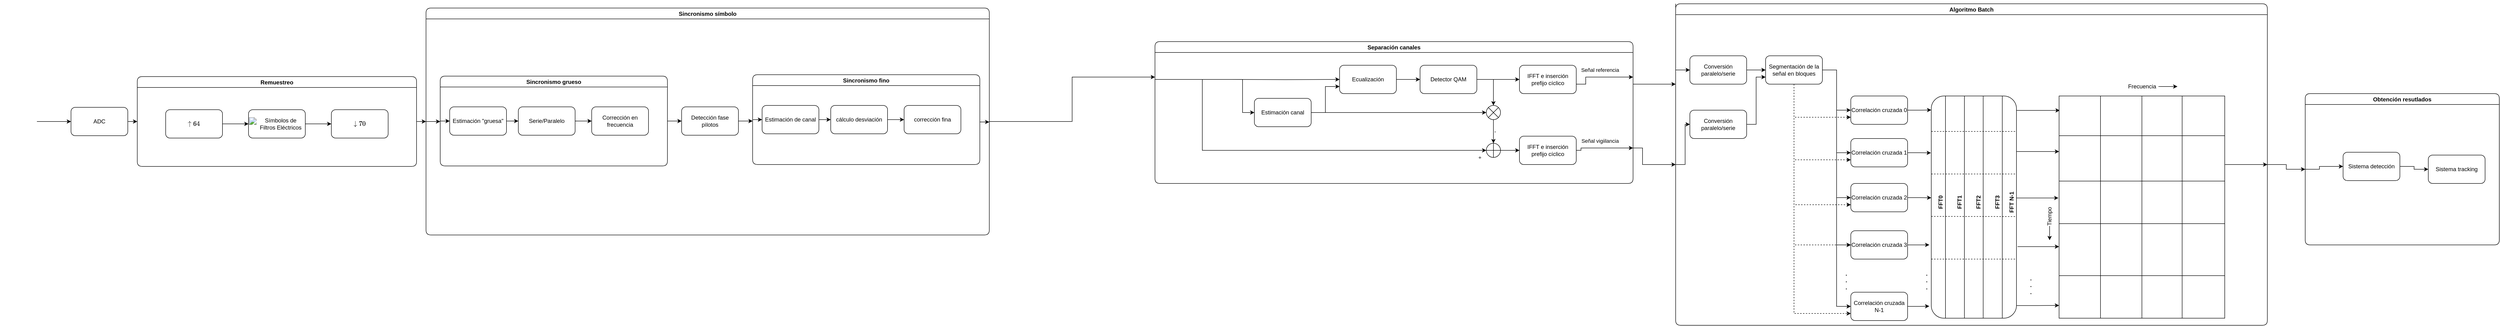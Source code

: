 <mxfile version="18.2.1" type="github">
  <diagram id="PDouPj2kM5bLhdBqerRg" name="Page-1">
    <mxGraphModel dx="8279" dy="4352" grid="1" gridSize="10" guides="1" tooltips="1" connect="1" arrows="1" fold="1" page="1" pageScale="1" pageWidth="1169" pageHeight="827" math="1" shadow="0">
      <root>
        <mxCell id="0" />
        <mxCell id="1" parent="0" />
        <mxCell id="5luADB34g27wOjglePZU-7" value="" style="group" parent="1" vertex="1" connectable="0">
          <mxGeometry x="-830" y="94" width="590" height="190" as="geometry" />
        </mxCell>
        <mxCell id="5luADB34g27wOjglePZU-3" value="Remuestreo" style="swimlane;rounded=1;shadow=0;glass=0;" parent="5luADB34g27wOjglePZU-7" vertex="1">
          <mxGeometry width="590" height="190" as="geometry">
            <mxRectangle x="70" y="50" width="100" height="23" as="alternateBounds" />
          </mxGeometry>
        </mxCell>
        <mxCell id="5luADB34g27wOjglePZU-1" value="$$\downarrow 70$$" style="rounded=1;whiteSpace=wrap;html=1;" parent="5luADB34g27wOjglePZU-3" vertex="1">
          <mxGeometry x="410" y="70" width="120" height="60" as="geometry" />
        </mxCell>
        <mxCell id="5luADB34g27wOjglePZU-6" style="edgeStyle=orthogonalEdgeStyle;rounded=0;orthogonalLoop=1;jettySize=auto;html=1;exitX=1;exitY=0.5;exitDx=0;exitDy=0;" parent="5luADB34g27wOjglePZU-3" source="5luADB34g27wOjglePZU-4" target="5luADB34g27wOjglePZU-1" edge="1">
          <mxGeometry relative="1" as="geometry" />
        </mxCell>
        <mxCell id="5luADB34g27wOjglePZU-4" value="&lt;img src=&quot;https://www.simbologia-electronica.com/imagenes/simbolos-electronicos/filtros-electricos/pasa-baja_1.png&quot; alt=&quot;Símbolos de Filtros Eléctricos&quot;&gt;" style="rounded=1;whiteSpace=wrap;html=1;" parent="5luADB34g27wOjglePZU-3" vertex="1">
          <mxGeometry x="235" y="70" width="120" height="60" as="geometry" />
        </mxCell>
        <mxCell id="irT74if5BE3DJ5M5jjfX-1" value="&lt;div style=&quot;text-align: center&quot;&gt;$$\uparrow 64$$&lt;/div&gt;" style="rounded=1;whiteSpace=wrap;html=1;" parent="5luADB34g27wOjglePZU-3" vertex="1">
          <mxGeometry x="60" y="70" width="120" height="60" as="geometry" />
        </mxCell>
        <mxCell id="5luADB34g27wOjglePZU-5" style="edgeStyle=orthogonalEdgeStyle;rounded=0;orthogonalLoop=1;jettySize=auto;html=1;exitX=1;exitY=0.5;exitDx=0;exitDy=0;entryX=0;entryY=0.5;entryDx=0;entryDy=0;" parent="5luADB34g27wOjglePZU-3" source="irT74if5BE3DJ5M5jjfX-1" target="5luADB34g27wOjglePZU-4" edge="1">
          <mxGeometry relative="1" as="geometry" />
        </mxCell>
        <mxCell id="5luADB34g27wOjglePZU-56" style="edgeStyle=orthogonalEdgeStyle;rounded=0;orthogonalLoop=1;jettySize=auto;html=1;entryX=0;entryY=0.25;entryDx=0;entryDy=0;" parent="1" source="5luADB34g27wOjglePZU-8" target="5luADB34g27wOjglePZU-23" edge="1">
          <mxGeometry relative="1" as="geometry" />
        </mxCell>
        <mxCell id="5luADB34g27wOjglePZU-8" value="Sincronismo símbolo" style="swimlane;rounded=1;shadow=0;glass=0;" parent="1" vertex="1">
          <mxGeometry x="-220" y="-51" width="1190" height="480" as="geometry">
            <mxRectangle x="70" y="50" width="100" height="23" as="alternateBounds" />
          </mxGeometry>
        </mxCell>
        <mxCell id="9Oaph3dkVivt7VGdiUJ7-6" value="" style="group" parent="5luADB34g27wOjglePZU-8" vertex="1" connectable="0">
          <mxGeometry x="30" y="144" width="600" height="190" as="geometry" />
        </mxCell>
        <mxCell id="9Oaph3dkVivt7VGdiUJ7-25" style="edgeStyle=orthogonalEdgeStyle;rounded=0;orthogonalLoop=1;jettySize=auto;html=1;exitX=1;exitY=0.5;exitDx=0;exitDy=0;entryX=0;entryY=0.5;entryDx=0;entryDy=0;" parent="9Oaph3dkVivt7VGdiUJ7-6" source="9Oaph3dkVivt7VGdiUJ7-7" target="9Oaph3dkVivt7VGdiUJ7-23" edge="1">
          <mxGeometry relative="1" as="geometry" />
        </mxCell>
        <mxCell id="9Oaph3dkVivt7VGdiUJ7-7" value="Sincronismo grueso" style="swimlane;rounded=1;shadow=0;glass=0;" parent="9Oaph3dkVivt7VGdiUJ7-6" vertex="1">
          <mxGeometry width="480" height="190" as="geometry">
            <mxRectangle x="70" y="50" width="100" height="23" as="alternateBounds" />
          </mxGeometry>
        </mxCell>
        <mxCell id="5luADB34g27wOjglePZU-9" value="Corrección en frecuencia" style="rounded=1;whiteSpace=wrap;html=1;" parent="9Oaph3dkVivt7VGdiUJ7-7" vertex="1">
          <mxGeometry x="320" y="65" width="120" height="60" as="geometry" />
        </mxCell>
        <mxCell id="xXlW7vqDlNk6fbeK6KPa-20" style="edgeStyle=orthogonalEdgeStyle;rounded=0;orthogonalLoop=1;jettySize=auto;html=1;entryX=0;entryY=0.5;entryDx=0;entryDy=0;" parent="9Oaph3dkVivt7VGdiUJ7-7" source="xXlW7vqDlNk6fbeK6KPa-3" target="5luADB34g27wOjglePZU-9" edge="1">
          <mxGeometry relative="1" as="geometry" />
        </mxCell>
        <mxCell id="xXlW7vqDlNk6fbeK6KPa-3" value="Serie/Paralelo" style="rounded=1;whiteSpace=wrap;html=1;" parent="9Oaph3dkVivt7VGdiUJ7-7" vertex="1">
          <mxGeometry x="165" y="65" width="120" height="60" as="geometry" />
        </mxCell>
        <mxCell id="9Oaph3dkVivt7VGdiUJ7-5" style="edgeStyle=orthogonalEdgeStyle;rounded=0;orthogonalLoop=1;jettySize=auto;html=1;" parent="9Oaph3dkVivt7VGdiUJ7-7" source="9Oaph3dkVivt7VGdiUJ7-4" target="xXlW7vqDlNk6fbeK6KPa-3" edge="1">
          <mxGeometry relative="1" as="geometry" />
        </mxCell>
        <mxCell id="9Oaph3dkVivt7VGdiUJ7-4" value="Estimación &quot;gruesa&quot;" style="rounded=1;whiteSpace=wrap;html=1;" parent="9Oaph3dkVivt7VGdiUJ7-7" vertex="1">
          <mxGeometry x="20" y="65" width="120" height="60" as="geometry" />
        </mxCell>
        <mxCell id="9Oaph3dkVivt7VGdiUJ7-14" style="edgeStyle=orthogonalEdgeStyle;rounded=0;orthogonalLoop=1;jettySize=auto;html=1;exitX=0;exitY=0.5;exitDx=0;exitDy=0;entryX=0;entryY=0.5;entryDx=0;entryDy=0;" parent="9Oaph3dkVivt7VGdiUJ7-7" source="9Oaph3dkVivt7VGdiUJ7-7" target="9Oaph3dkVivt7VGdiUJ7-4" edge="1">
          <mxGeometry relative="1" as="geometry" />
        </mxCell>
        <mxCell id="9Oaph3dkVivt7VGdiUJ7-23" value="Detección fase pìlotos" style="rounded=1;whiteSpace=wrap;html=1;" parent="9Oaph3dkVivt7VGdiUJ7-6" vertex="1">
          <mxGeometry x="510" y="65" width="120" height="60" as="geometry" />
        </mxCell>
        <mxCell id="9Oaph3dkVivt7VGdiUJ7-13" style="edgeStyle=orthogonalEdgeStyle;rounded=0;orthogonalLoop=1;jettySize=auto;html=1;exitX=0;exitY=0.25;exitDx=0;exitDy=0;entryX=0;entryY=0.5;entryDx=0;entryDy=0;" parent="5luADB34g27wOjglePZU-8" source="5luADB34g27wOjglePZU-8" target="9Oaph3dkVivt7VGdiUJ7-7" edge="1">
          <mxGeometry relative="1" as="geometry">
            <Array as="points">
              <mxPoint y="240" />
              <mxPoint x="30" y="240" />
            </Array>
          </mxGeometry>
        </mxCell>
        <mxCell id="9Oaph3dkVivt7VGdiUJ7-15" value="" style="group" parent="5luADB34g27wOjglePZU-8" vertex="1" connectable="0">
          <mxGeometry x="690" y="141" width="590" height="190" as="geometry" />
        </mxCell>
        <mxCell id="9Oaph3dkVivt7VGdiUJ7-16" value="Sincronismo fino" style="swimlane;rounded=1;shadow=0;glass=0;" parent="9Oaph3dkVivt7VGdiUJ7-15" vertex="1">
          <mxGeometry width="480" height="190" as="geometry">
            <mxRectangle x="70" y="50" width="100" height="23" as="alternateBounds" />
          </mxGeometry>
        </mxCell>
        <mxCell id="9Oaph3dkVivt7VGdiUJ7-17" value="corrección fina" style="rounded=1;whiteSpace=wrap;html=1;" parent="9Oaph3dkVivt7VGdiUJ7-16" vertex="1">
          <mxGeometry x="320" y="65" width="120" height="60" as="geometry" />
        </mxCell>
        <mxCell id="9Oaph3dkVivt7VGdiUJ7-18" style="edgeStyle=orthogonalEdgeStyle;rounded=0;orthogonalLoop=1;jettySize=auto;html=1;entryX=0;entryY=0.5;entryDx=0;entryDy=0;" parent="9Oaph3dkVivt7VGdiUJ7-16" source="9Oaph3dkVivt7VGdiUJ7-19" target="9Oaph3dkVivt7VGdiUJ7-17" edge="1">
          <mxGeometry relative="1" as="geometry" />
        </mxCell>
        <mxCell id="9Oaph3dkVivt7VGdiUJ7-19" value="cálculo desviación" style="rounded=1;whiteSpace=wrap;html=1;" parent="9Oaph3dkVivt7VGdiUJ7-16" vertex="1">
          <mxGeometry x="165" y="65" width="120" height="60" as="geometry" />
        </mxCell>
        <mxCell id="9Oaph3dkVivt7VGdiUJ7-20" style="edgeStyle=orthogonalEdgeStyle;rounded=0;orthogonalLoop=1;jettySize=auto;html=1;" parent="9Oaph3dkVivt7VGdiUJ7-16" source="9Oaph3dkVivt7VGdiUJ7-21" target="9Oaph3dkVivt7VGdiUJ7-19" edge="1">
          <mxGeometry relative="1" as="geometry" />
        </mxCell>
        <mxCell id="9Oaph3dkVivt7VGdiUJ7-21" value="Estimación de canal" style="rounded=1;whiteSpace=wrap;html=1;" parent="9Oaph3dkVivt7VGdiUJ7-16" vertex="1">
          <mxGeometry x="20" y="65" width="120" height="60" as="geometry" />
        </mxCell>
        <mxCell id="9Oaph3dkVivt7VGdiUJ7-22" style="edgeStyle=orthogonalEdgeStyle;rounded=0;orthogonalLoop=1;jettySize=auto;html=1;exitX=0;exitY=0.5;exitDx=0;exitDy=0;entryX=0;entryY=0.5;entryDx=0;entryDy=0;" parent="9Oaph3dkVivt7VGdiUJ7-16" source="9Oaph3dkVivt7VGdiUJ7-16" target="9Oaph3dkVivt7VGdiUJ7-21" edge="1">
          <mxGeometry relative="1" as="geometry" />
        </mxCell>
        <mxCell id="5luADB34g27wOjglePZU-12" style="edgeStyle=orthogonalEdgeStyle;rounded=0;orthogonalLoop=1;jettySize=auto;html=1;exitX=1;exitY=0.5;exitDx=0;exitDy=0;entryX=0;entryY=0.5;entryDx=0;entryDy=0;" parent="1" source="5luADB34g27wOjglePZU-3" target="5luADB34g27wOjglePZU-8" edge="1">
          <mxGeometry relative="1" as="geometry" />
        </mxCell>
        <mxCell id="5luADB34g27wOjglePZU-62" style="edgeStyle=orthogonalEdgeStyle;rounded=0;orthogonalLoop=1;jettySize=auto;html=1;exitX=1;exitY=0.75;exitDx=0;exitDy=0;entryX=0;entryY=0.5;entryDx=0;entryDy=0;" parent="1" source="5luADB34g27wOjglePZU-23" target="5luADB34g27wOjglePZU-57" edge="1">
          <mxGeometry relative="1" as="geometry">
            <Array as="points">
              <mxPoint x="2350" y="245" />
              <mxPoint x="2350" y="280" />
            </Array>
          </mxGeometry>
        </mxCell>
        <mxCell id="5luADB34g27wOjglePZU-63" style="edgeStyle=orthogonalEdgeStyle;rounded=0;orthogonalLoop=1;jettySize=auto;html=1;exitX=1;exitY=0.25;exitDx=0;exitDy=0;entryX=0;entryY=0.25;entryDx=0;entryDy=0;" parent="1" source="5luADB34g27wOjglePZU-23" target="5luADB34g27wOjglePZU-57" edge="1">
          <mxGeometry relative="1" as="geometry">
            <Array as="points">
              <mxPoint x="2330" y="110" />
            </Array>
          </mxGeometry>
        </mxCell>
        <mxCell id="5luADB34g27wOjglePZU-23" value="Separación canales" style="swimlane;rounded=1;shadow=0;glass=0;startSize=23;" parent="1" vertex="1">
          <mxGeometry x="1320" y="20" width="1010" height="300" as="geometry">
            <mxRectangle x="70" y="50" width="100" height="23" as="alternateBounds" />
          </mxGeometry>
        </mxCell>
        <mxCell id="5luADB34g27wOjglePZU-31" style="edgeStyle=orthogonalEdgeStyle;rounded=0;orthogonalLoop=1;jettySize=auto;html=1;entryX=0;entryY=0.5;entryDx=0;entryDy=0;" parent="5luADB34g27wOjglePZU-23" target="5luADB34g27wOjglePZU-28" edge="1">
          <mxGeometry relative="1" as="geometry">
            <mxPoint x="160" y="80" as="sourcePoint" />
          </mxGeometry>
        </mxCell>
        <mxCell id="5luADB34g27wOjglePZU-32" style="edgeStyle=orthogonalEdgeStyle;rounded=0;orthogonalLoop=1;jettySize=auto;html=1;entryX=0;entryY=0.5;entryDx=0;entryDy=0;exitX=0;exitY=0.25;exitDx=0;exitDy=0;" parent="5luADB34g27wOjglePZU-23" source="5luADB34g27wOjglePZU-23" target="5luADB34g27wOjglePZU-27" edge="1">
          <mxGeometry relative="1" as="geometry">
            <Array as="points">
              <mxPoint y="80" />
              <mxPoint x="185" y="80" />
              <mxPoint x="185" y="150" />
            </Array>
            <mxPoint x="160" y="80.034" as="sourcePoint" />
          </mxGeometry>
        </mxCell>
        <mxCell id="5luADB34g27wOjglePZU-51" style="edgeStyle=orthogonalEdgeStyle;rounded=0;orthogonalLoop=1;jettySize=auto;html=1;entryX=0;entryY=0.5;entryDx=0;entryDy=0;labelPosition=right;verticalLabelPosition=top;align=left;verticalAlign=bottom;" parent="5luADB34g27wOjglePZU-23" target="5luADB34g27wOjglePZU-44" edge="1">
          <mxGeometry relative="1" as="geometry">
            <Array as="points">
              <mxPoint x="100" y="230" />
            </Array>
            <mxPoint x="100" y="80" as="sourcePoint" />
          </mxGeometry>
        </mxCell>
        <mxCell id="5luADB34g27wOjglePZU-52" value="+" style="edgeLabel;html=1;align=center;verticalAlign=middle;resizable=0;points=[];" parent="5luADB34g27wOjglePZU-51" vertex="1" connectable="0">
          <mxGeometry x="0.708" y="-4" relative="1" as="geometry">
            <mxPoint x="95" y="11" as="offset" />
          </mxGeometry>
        </mxCell>
        <mxCell id="5luADB34g27wOjglePZU-33" style="edgeStyle=orthogonalEdgeStyle;rounded=0;orthogonalLoop=1;jettySize=auto;html=1;entryX=0;entryY=0.75;entryDx=0;entryDy=0;" parent="5luADB34g27wOjglePZU-23" source="5luADB34g27wOjglePZU-27" target="5luADB34g27wOjglePZU-28" edge="1">
          <mxGeometry relative="1" as="geometry" />
        </mxCell>
        <mxCell id="5luADB34g27wOjglePZU-43" style="edgeStyle=orthogonalEdgeStyle;rounded=0;orthogonalLoop=1;jettySize=auto;html=1;entryX=0;entryY=0.5;entryDx=0;entryDy=0;" parent="5luADB34g27wOjglePZU-23" source="5luADB34g27wOjglePZU-27" target="5luADB34g27wOjglePZU-40" edge="1">
          <mxGeometry relative="1" as="geometry" />
        </mxCell>
        <mxCell id="5luADB34g27wOjglePZU-27" value="Estimación canal" style="rounded=1;whiteSpace=wrap;html=1;" parent="5luADB34g27wOjglePZU-23" vertex="1">
          <mxGeometry x="210" y="120" width="120" height="60" as="geometry" />
        </mxCell>
        <mxCell id="5luADB34g27wOjglePZU-30" style="edgeStyle=orthogonalEdgeStyle;rounded=0;orthogonalLoop=1;jettySize=auto;html=1;" parent="5luADB34g27wOjglePZU-23" source="5luADB34g27wOjglePZU-28" target="5luADB34g27wOjglePZU-29" edge="1">
          <mxGeometry relative="1" as="geometry" />
        </mxCell>
        <mxCell id="5luADB34g27wOjglePZU-28" value="Ecualización" style="rounded=1;whiteSpace=wrap;html=1;" parent="5luADB34g27wOjglePZU-23" vertex="1">
          <mxGeometry x="390" y="50" width="120" height="60" as="geometry" />
        </mxCell>
        <mxCell id="5luADB34g27wOjglePZU-39" style="edgeStyle=orthogonalEdgeStyle;rounded=0;orthogonalLoop=1;jettySize=auto;html=1;exitX=1;exitY=0.5;exitDx=0;exitDy=0;" parent="5luADB34g27wOjglePZU-23" source="5luADB34g27wOjglePZU-29" target="5luADB34g27wOjglePZU-37" edge="1">
          <mxGeometry relative="1" as="geometry" />
        </mxCell>
        <mxCell id="5luADB34g27wOjglePZU-42" style="edgeStyle=orthogonalEdgeStyle;rounded=0;orthogonalLoop=1;jettySize=auto;html=1;entryX=0.5;entryY=0;entryDx=0;entryDy=0;" parent="5luADB34g27wOjglePZU-23" source="5luADB34g27wOjglePZU-29" target="5luADB34g27wOjglePZU-40" edge="1">
          <mxGeometry relative="1" as="geometry" />
        </mxCell>
        <mxCell id="5luADB34g27wOjglePZU-29" value="Detector QAM" style="rounded=1;whiteSpace=wrap;html=1;" parent="5luADB34g27wOjglePZU-23" vertex="1">
          <mxGeometry x="560" y="50" width="120" height="60" as="geometry" />
        </mxCell>
        <mxCell id="5luADB34g27wOjglePZU-37" value="IFFT e inserción prefijo cíclico" style="rounded=1;whiteSpace=wrap;html=1;" parent="5luADB34g27wOjglePZU-23" vertex="1">
          <mxGeometry x="770" y="50" width="120" height="60" as="geometry" />
        </mxCell>
        <mxCell id="5luADB34g27wOjglePZU-54" value="Señal vigiilancia" style="edgeStyle=orthogonalEdgeStyle;rounded=0;orthogonalLoop=1;jettySize=auto;html=1;entryX=1;entryY=0.75;entryDx=0;entryDy=0;" parent="5luADB34g27wOjglePZU-23" source="5luADB34g27wOjglePZU-38" target="5luADB34g27wOjglePZU-23" edge="1">
          <mxGeometry x="-0.12" y="15" relative="1" as="geometry">
            <Array as="points">
              <mxPoint x="900" y="230" />
              <mxPoint x="900" y="225" />
            </Array>
            <mxPoint as="offset" />
          </mxGeometry>
        </mxCell>
        <mxCell id="5luADB34g27wOjglePZU-38" value="IFFT e inserción prefijo cíclico" style="rounded=1;whiteSpace=wrap;html=1;" parent="5luADB34g27wOjglePZU-23" vertex="1">
          <mxGeometry x="770" y="200" width="120" height="60" as="geometry" />
        </mxCell>
        <mxCell id="5luADB34g27wOjglePZU-45" value="-" style="edgeStyle=orthogonalEdgeStyle;rounded=0;orthogonalLoop=1;jettySize=auto;html=1;entryX=0.5;entryY=0;entryDx=0;entryDy=0;labelPosition=right;verticalLabelPosition=middle;align=left;verticalAlign=middle;" parent="5luADB34g27wOjglePZU-23" source="5luADB34g27wOjglePZU-40" target="5luADB34g27wOjglePZU-44" edge="1">
          <mxGeometry relative="1" as="geometry" />
        </mxCell>
        <mxCell id="5luADB34g27wOjglePZU-40" value="" style="shape=sumEllipse;perimeter=ellipsePerimeter;whiteSpace=wrap;html=1;backgroundOutline=1;rounded=1;shadow=0;glass=0;" parent="5luADB34g27wOjglePZU-23" vertex="1">
          <mxGeometry x="700" y="135" width="30" height="30" as="geometry" />
        </mxCell>
        <mxCell id="5luADB34g27wOjglePZU-46" style="edgeStyle=orthogonalEdgeStyle;rounded=0;orthogonalLoop=1;jettySize=auto;html=1;entryX=0;entryY=0.5;entryDx=0;entryDy=0;" parent="5luADB34g27wOjglePZU-23" source="5luADB34g27wOjglePZU-44" target="5luADB34g27wOjglePZU-38" edge="1">
          <mxGeometry relative="1" as="geometry" />
        </mxCell>
        <mxCell id="5luADB34g27wOjglePZU-44" value="" style="shape=orEllipse;perimeter=ellipsePerimeter;whiteSpace=wrap;html=1;backgroundOutline=1;rounded=1;shadow=0;glass=0;" parent="5luADB34g27wOjglePZU-23" vertex="1">
          <mxGeometry x="700" y="215" width="30" height="30" as="geometry" />
        </mxCell>
        <mxCell id="5luADB34g27wOjglePZU-53" value="Señal referencia" style="edgeStyle=orthogonalEdgeStyle;rounded=0;orthogonalLoop=1;jettySize=auto;html=1;entryX=1;entryY=0.25;entryDx=0;entryDy=0;" parent="5luADB34g27wOjglePZU-23" source="5luADB34g27wOjglePZU-37" target="5luADB34g27wOjglePZU-23" edge="1">
          <mxGeometry x="-0.037" y="15" relative="1" as="geometry">
            <mxPoint x="1010" y="110" as="targetPoint" />
            <Array as="points">
              <mxPoint x="910" y="90" />
              <mxPoint x="910" y="75" />
            </Array>
            <mxPoint as="offset" />
          </mxGeometry>
        </mxCell>
        <mxCell id="82p_zA2Nt_jTjOzAJqe6-41" style="edgeStyle=orthogonalEdgeStyle;rounded=0;orthogonalLoop=1;jettySize=auto;html=1;entryX=0;entryY=0.5;entryDx=0;entryDy=0;" parent="1" source="5luADB34g27wOjglePZU-57" target="82p_zA2Nt_jTjOzAJqe6-10" edge="1">
          <mxGeometry relative="1" as="geometry" />
        </mxCell>
        <mxCell id="5luADB34g27wOjglePZU-57" value="Algoritmo Batch" style="swimlane;rounded=1;shadow=0;glass=0;" parent="1" vertex="1">
          <mxGeometry x="2420" y="-60" width="1250" height="680" as="geometry" />
        </mxCell>
        <mxCell id="5luADB34g27wOjglePZU-74" style="edgeStyle=orthogonalEdgeStyle;rounded=0;orthogonalLoop=1;jettySize=auto;html=1;entryX=0;entryY=0.5;entryDx=0;entryDy=0;" parent="5luADB34g27wOjglePZU-57" source="5luADB34g27wOjglePZU-64" target="5luADB34g27wOjglePZU-68" edge="1">
          <mxGeometry relative="1" as="geometry" />
        </mxCell>
        <mxCell id="5luADB34g27wOjglePZU-75" style="edgeStyle=orthogonalEdgeStyle;rounded=0;orthogonalLoop=1;jettySize=auto;html=1;exitX=1;exitY=0.5;exitDx=0;exitDy=0;entryX=0;entryY=0.5;entryDx=0;entryDy=0;" parent="5luADB34g27wOjglePZU-57" source="5luADB34g27wOjglePZU-64" target="5luADB34g27wOjglePZU-69" edge="1">
          <mxGeometry relative="1" as="geometry" />
        </mxCell>
        <mxCell id="5luADB34g27wOjglePZU-76" style="edgeStyle=orthogonalEdgeStyle;rounded=0;orthogonalLoop=1;jettySize=auto;html=1;exitX=1;exitY=0.5;exitDx=0;exitDy=0;entryX=0;entryY=0.5;entryDx=0;entryDy=0;" parent="5luADB34g27wOjglePZU-57" source="5luADB34g27wOjglePZU-64" target="5luADB34g27wOjglePZU-70" edge="1">
          <mxGeometry relative="1" as="geometry" />
        </mxCell>
        <mxCell id="5luADB34g27wOjglePZU-77" style="edgeStyle=orthogonalEdgeStyle;rounded=0;orthogonalLoop=1;jettySize=auto;html=1;exitX=1;exitY=0.5;exitDx=0;exitDy=0;entryX=0;entryY=0.5;entryDx=0;entryDy=0;" parent="5luADB34g27wOjglePZU-57" source="5luADB34g27wOjglePZU-64" target="5luADB34g27wOjglePZU-71" edge="1">
          <mxGeometry relative="1" as="geometry" />
        </mxCell>
        <mxCell id="5luADB34g27wOjglePZU-78" style="edgeStyle=orthogonalEdgeStyle;rounded=0;orthogonalLoop=1;jettySize=auto;html=1;exitX=1;exitY=0.5;exitDx=0;exitDy=0;entryX=0;entryY=0.5;entryDx=0;entryDy=0;" parent="5luADB34g27wOjglePZU-57" source="5luADB34g27wOjglePZU-64" target="5luADB34g27wOjglePZU-72" edge="1">
          <mxGeometry relative="1" as="geometry" />
        </mxCell>
        <mxCell id="5luADB34g27wOjglePZU-80" style="edgeStyle=orthogonalEdgeStyle;orthogonalLoop=1;jettySize=auto;html=1;exitX=0.5;exitY=1;exitDx=0;exitDy=0;entryX=0;entryY=0.75;entryDx=0;entryDy=0;rounded=0;dashed=1;" parent="5luADB34g27wOjglePZU-57" source="5luADB34g27wOjglePZU-64" target="5luADB34g27wOjglePZU-69" edge="1">
          <mxGeometry relative="1" as="geometry" />
        </mxCell>
        <mxCell id="5luADB34g27wOjglePZU-82" style="edgeStyle=orthogonalEdgeStyle;rounded=0;orthogonalLoop=1;jettySize=auto;html=1;exitX=0.5;exitY=1;exitDx=0;exitDy=0;entryX=0;entryY=0.75;entryDx=0;entryDy=0;dashed=1;" parent="5luADB34g27wOjglePZU-57" source="5luADB34g27wOjglePZU-64" target="5luADB34g27wOjglePZU-68" edge="1">
          <mxGeometry relative="1" as="geometry" />
        </mxCell>
        <mxCell id="5luADB34g27wOjglePZU-83" style="edgeStyle=orthogonalEdgeStyle;rounded=0;orthogonalLoop=1;jettySize=auto;html=1;exitX=0.5;exitY=1;exitDx=0;exitDy=0;entryX=0;entryY=0.75;entryDx=0;entryDy=0;dashed=1;" parent="5luADB34g27wOjglePZU-57" source="5luADB34g27wOjglePZU-64" target="5luADB34g27wOjglePZU-70" edge="1">
          <mxGeometry relative="1" as="geometry" />
        </mxCell>
        <mxCell id="5luADB34g27wOjglePZU-84" style="edgeStyle=orthogonalEdgeStyle;rounded=0;orthogonalLoop=1;jettySize=auto;html=1;entryX=0;entryY=0.5;entryDx=0;entryDy=0;dashed=1;" parent="5luADB34g27wOjglePZU-57" source="5luADB34g27wOjglePZU-64" target="5luADB34g27wOjglePZU-71" edge="1">
          <mxGeometry relative="1" as="geometry">
            <Array as="points">
              <mxPoint x="250" y="510" />
            </Array>
          </mxGeometry>
        </mxCell>
        <mxCell id="5luADB34g27wOjglePZU-85" style="edgeStyle=orthogonalEdgeStyle;rounded=0;orthogonalLoop=1;jettySize=auto;html=1;exitX=0.5;exitY=1;exitDx=0;exitDy=0;entryX=0;entryY=0.75;entryDx=0;entryDy=0;dashed=1;" parent="5luADB34g27wOjglePZU-57" source="5luADB34g27wOjglePZU-64" target="5luADB34g27wOjglePZU-72" edge="1">
          <mxGeometry relative="1" as="geometry" />
        </mxCell>
        <mxCell id="5luADB34g27wOjglePZU-64" value="Segmentación de la señal en bloques" style="rounded=1;whiteSpace=wrap;html=1;" parent="5luADB34g27wOjglePZU-57" vertex="1">
          <mxGeometry x="190" y="110" width="120" height="60" as="geometry" />
        </mxCell>
        <mxCell id="5luADB34g27wOjglePZU-89" style="edgeStyle=orthogonalEdgeStyle;rounded=0;orthogonalLoop=1;jettySize=auto;html=1;exitX=1;exitY=0.5;exitDx=0;exitDy=0;entryX=0;entryY=0.063;entryDx=0;entryDy=0;entryPerimeter=0;" parent="5luADB34g27wOjglePZU-57" source="5luADB34g27wOjglePZU-68" target="5luADB34g27wOjglePZU-86" edge="1">
          <mxGeometry relative="1" as="geometry" />
        </mxCell>
        <mxCell id="5luADB34g27wOjglePZU-68" value="Correlación cruzada 0" style="rounded=1;whiteSpace=wrap;html=1;" parent="5luADB34g27wOjglePZU-57" vertex="1">
          <mxGeometry x="370" y="195" width="120" height="60" as="geometry" />
        </mxCell>
        <mxCell id="5luADB34g27wOjglePZU-90" style="edgeStyle=orthogonalEdgeStyle;rounded=0;orthogonalLoop=1;jettySize=auto;html=1;entryX=-0.004;entryY=0.256;entryDx=0;entryDy=0;entryPerimeter=0;" parent="5luADB34g27wOjglePZU-57" source="5luADB34g27wOjglePZU-69" target="5luADB34g27wOjglePZU-86" edge="1">
          <mxGeometry relative="1" as="geometry">
            <mxPoint x="567" y="315" as="targetPoint" />
          </mxGeometry>
        </mxCell>
        <mxCell id="5luADB34g27wOjglePZU-69" value="Correlación cruzada 1" style="rounded=1;whiteSpace=wrap;html=1;" parent="5luADB34g27wOjglePZU-57" vertex="1">
          <mxGeometry x="370" y="285" width="120" height="60" as="geometry" />
        </mxCell>
        <mxCell id="5luADB34g27wOjglePZU-91" style="edgeStyle=orthogonalEdgeStyle;rounded=0;orthogonalLoop=1;jettySize=auto;html=1;exitX=1;exitY=0.5;exitDx=0;exitDy=0;entryX=0;entryY=0.458;entryDx=0;entryDy=0;entryPerimeter=0;" parent="5luADB34g27wOjglePZU-57" source="5luADB34g27wOjglePZU-70" target="5luADB34g27wOjglePZU-86" edge="1">
          <mxGeometry relative="1" as="geometry" />
        </mxCell>
        <mxCell id="5luADB34g27wOjglePZU-70" value="Correlación cruzada 2" style="rounded=1;whiteSpace=wrap;html=1;" parent="5luADB34g27wOjglePZU-57" vertex="1">
          <mxGeometry x="370" y="380" width="120" height="60" as="geometry" />
        </mxCell>
        <mxCell id="5luADB34g27wOjglePZU-92" style="edgeStyle=orthogonalEdgeStyle;rounded=0;orthogonalLoop=1;jettySize=auto;html=1;entryX=-0.023;entryY=0.67;entryDx=0;entryDy=0;entryPerimeter=0;" parent="5luADB34g27wOjglePZU-57" source="5luADB34g27wOjglePZU-71" target="5luADB34g27wOjglePZU-86" edge="1">
          <mxGeometry relative="1" as="geometry" />
        </mxCell>
        <mxCell id="5luADB34g27wOjglePZU-71" value="Correlación cruzada 3" style="rounded=1;whiteSpace=wrap;html=1;" parent="5luADB34g27wOjglePZU-57" vertex="1">
          <mxGeometry x="370" y="480" width="120" height="60" as="geometry" />
        </mxCell>
        <mxCell id="5luADB34g27wOjglePZU-93" style="edgeStyle=orthogonalEdgeStyle;rounded=0;orthogonalLoop=1;jettySize=auto;html=1;entryX=-0.023;entryY=0.946;entryDx=0;entryDy=0;entryPerimeter=0;" parent="5luADB34g27wOjglePZU-57" source="5luADB34g27wOjglePZU-72" target="5luADB34g27wOjglePZU-86" edge="1">
          <mxGeometry relative="1" as="geometry" />
        </mxCell>
        <mxCell id="5luADB34g27wOjglePZU-72" value="Correlación cruzada N-1" style="rounded=1;whiteSpace=wrap;html=1;" parent="5luADB34g27wOjglePZU-57" vertex="1">
          <mxGeometry x="370" y="610" width="120" height="60" as="geometry" />
        </mxCell>
        <mxCell id="5luADB34g27wOjglePZU-79" value="&lt;b&gt;.&lt;br&gt;.&lt;br&gt;.&lt;br&gt;&lt;/b&gt;" style="text;html=1;align=center;verticalAlign=middle;resizable=0;points=[];autosize=1;strokeColor=none;fillColor=none;" parent="5luADB34g27wOjglePZU-57" vertex="1">
          <mxGeometry x="350" y="560" width="20" height="50" as="geometry" />
        </mxCell>
        <mxCell id="5luADB34g27wOjglePZU-102" style="edgeStyle=orthogonalEdgeStyle;rounded=0;orthogonalLoop=1;jettySize=auto;html=1;entryX=0.004;entryY=0.065;entryDx=0;entryDy=0;entryPerimeter=0;exitX=0.997;exitY=0.065;exitDx=0;exitDy=0;exitPerimeter=0;" parent="5luADB34g27wOjglePZU-57" source="5luADB34g27wOjglePZU-86" target="5luADB34g27wOjglePZU-99" edge="1">
          <mxGeometry relative="1" as="geometry" />
        </mxCell>
        <mxCell id="5luADB34g27wOjglePZU-103" style="edgeStyle=orthogonalEdgeStyle;rounded=0;orthogonalLoop=1;jettySize=auto;html=1;exitX=1;exitY=0.25;exitDx=0;exitDy=0;entryX=0;entryY=0.25;entryDx=0;entryDy=0;" parent="5luADB34g27wOjglePZU-57" source="5luADB34g27wOjglePZU-86" target="5luADB34g27wOjglePZU-99" edge="1">
          <mxGeometry relative="1" as="geometry" />
        </mxCell>
        <mxCell id="5luADB34g27wOjglePZU-104" style="edgeStyle=orthogonalEdgeStyle;rounded=0;orthogonalLoop=1;jettySize=auto;html=1;exitX=0.997;exitY=0.459;exitDx=0;exitDy=0;exitPerimeter=0;entryX=-0.004;entryY=0.459;entryDx=0;entryDy=0;entryPerimeter=0;" parent="5luADB34g27wOjglePZU-57" source="5luADB34g27wOjglePZU-86" target="5luADB34g27wOjglePZU-99" edge="1">
          <mxGeometry relative="1" as="geometry" />
        </mxCell>
        <mxCell id="5luADB34g27wOjglePZU-105" style="edgeStyle=orthogonalEdgeStyle;rounded=0;orthogonalLoop=1;jettySize=auto;html=1;exitX=1.013;exitY=0.678;exitDx=0;exitDy=0;exitPerimeter=0;entryX=0;entryY=0.678;entryDx=0;entryDy=0;entryPerimeter=0;" parent="5luADB34g27wOjglePZU-57" source="5luADB34g27wOjglePZU-86" target="5luADB34g27wOjglePZU-99" edge="1">
          <mxGeometry relative="1" as="geometry">
            <mxPoint x="810" y="515" as="targetPoint" />
          </mxGeometry>
        </mxCell>
        <mxCell id="5luADB34g27wOjglePZU-86" value="" style="rounded=1;whiteSpace=wrap;html=1;shadow=0;glass=0;" parent="5luADB34g27wOjglePZU-57" vertex="1">
          <mxGeometry x="540" y="195" width="180" height="470" as="geometry" />
        </mxCell>
        <mxCell id="82p_zA2Nt_jTjOzAJqe6-40" style="edgeStyle=orthogonalEdgeStyle;rounded=0;orthogonalLoop=1;jettySize=auto;html=1;entryX=1;entryY=0.5;entryDx=0;entryDy=0;" parent="5luADB34g27wOjglePZU-57" source="5luADB34g27wOjglePZU-99" target="5luADB34g27wOjglePZU-57" edge="1">
          <mxGeometry relative="1" as="geometry">
            <Array as="points">
              <mxPoint x="1100" y="425" />
              <mxPoint x="1100" y="340" />
            </Array>
          </mxGeometry>
        </mxCell>
        <mxCell id="5luADB34g27wOjglePZU-99" value="" style="rounded=0;whiteSpace=wrap;html=1;shadow=0;glass=0;labelBackgroundColor=default;endArrow=none;fontSize=11;" parent="5luADB34g27wOjglePZU-57" vertex="1">
          <mxGeometry x="810" y="195" width="350" height="470" as="geometry" />
        </mxCell>
        <mxCell id="5luADB34g27wOjglePZU-100" value="Frecuencia" style="text;html=1;align=center;verticalAlign=middle;resizable=0;points=[];autosize=1;strokeColor=none;fillColor=none;" parent="5luADB34g27wOjglePZU-57" vertex="1">
          <mxGeometry x="950" y="165" width="70" height="20" as="geometry" />
        </mxCell>
        <mxCell id="5luADB34g27wOjglePZU-101" value="Tiempo" style="text;html=1;align=center;verticalAlign=middle;resizable=0;points=[];autosize=1;strokeColor=none;fillColor=none;horizontal=0;" parent="5luADB34g27wOjglePZU-57" vertex="1">
          <mxGeometry x="775" y="430" width="30" height="40" as="geometry" />
        </mxCell>
        <mxCell id="5luADB34g27wOjglePZU-106" style="edgeStyle=orthogonalEdgeStyle;rounded=0;orthogonalLoop=1;jettySize=auto;html=1;exitX=1.003;exitY=0.943;exitDx=0;exitDy=0;exitPerimeter=0;" parent="5luADB34g27wOjglePZU-57" source="5luADB34g27wOjglePZU-86" edge="1">
          <mxGeometry relative="1" as="geometry">
            <mxPoint x="810" y="638" as="targetPoint" />
          </mxGeometry>
        </mxCell>
        <mxCell id="5luADB34g27wOjglePZU-107" value="" style="endArrow=none;html=1;rounded=0;" parent="5luADB34g27wOjglePZU-57" edge="1">
          <mxGeometry width="50" height="50" relative="1" as="geometry">
            <mxPoint x="810" y="279" as="sourcePoint" />
            <mxPoint x="1160" y="279" as="targetPoint" />
          </mxGeometry>
        </mxCell>
        <mxCell id="5luADB34g27wOjglePZU-108" value="" style="endArrow=none;html=1;rounded=0;" parent="5luADB34g27wOjglePZU-57" edge="1">
          <mxGeometry width="50" height="50" relative="1" as="geometry">
            <mxPoint x="810" y="375" as="sourcePoint" />
            <mxPoint x="1160" y="375" as="targetPoint" />
          </mxGeometry>
        </mxCell>
        <mxCell id="5luADB34g27wOjglePZU-109" value="" style="endArrow=none;html=1;rounded=0;" parent="5luADB34g27wOjglePZU-57" edge="1">
          <mxGeometry width="50" height="50" relative="1" as="geometry">
            <mxPoint x="810" y="465" as="sourcePoint" />
            <mxPoint x="1160" y="465" as="targetPoint" />
          </mxGeometry>
        </mxCell>
        <mxCell id="5luADB34g27wOjglePZU-110" value="" style="endArrow=none;html=1;rounded=0;" parent="5luADB34g27wOjglePZU-57" edge="1">
          <mxGeometry width="50" height="50" relative="1" as="geometry">
            <mxPoint x="810" y="575" as="sourcePoint" />
            <mxPoint x="1160" y="575" as="targetPoint" />
          </mxGeometry>
        </mxCell>
        <mxCell id="iroz2q5MWz0Eh91kU0fL-8" value="&lt;b&gt;.&lt;br&gt;.&lt;br&gt;.&lt;br&gt;&lt;/b&gt;" style="text;html=1;align=center;verticalAlign=middle;resizable=0;points=[];autosize=1;strokeColor=none;fillColor=none;" parent="5luADB34g27wOjglePZU-57" vertex="1">
          <mxGeometry x="520" y="560" width="20" height="50" as="geometry" />
        </mxCell>
        <mxCell id="iroz2q5MWz0Eh91kU0fL-9" value="&lt;b&gt;.&lt;br&gt;.&lt;br&gt;.&lt;br&gt;&lt;/b&gt;" style="text;html=1;align=center;verticalAlign=middle;resizable=0;points=[];autosize=1;strokeColor=none;fillColor=none;" parent="5luADB34g27wOjglePZU-57" vertex="1">
          <mxGeometry x="740" y="570" width="20" height="50" as="geometry" />
        </mxCell>
        <mxCell id="82p_zA2Nt_jTjOzAJqe6-49" style="edgeStyle=orthogonalEdgeStyle;rounded=0;orthogonalLoop=1;jettySize=auto;html=1;entryX=0;entryY=0.5;entryDx=0;entryDy=0;" parent="5luADB34g27wOjglePZU-57" source="82p_zA2Nt_jTjOzAJqe6-46" target="5luADB34g27wOjglePZU-64" edge="1">
          <mxGeometry relative="1" as="geometry" />
        </mxCell>
        <mxCell id="82p_zA2Nt_jTjOzAJqe6-46" value="Conversión paralelo/serie" style="rounded=1;whiteSpace=wrap;html=1;" parent="5luADB34g27wOjglePZU-57" vertex="1">
          <mxGeometry x="30" y="110" width="120" height="60" as="geometry" />
        </mxCell>
        <mxCell id="82p_zA2Nt_jTjOzAJqe6-48" style="edgeStyle=orthogonalEdgeStyle;rounded=0;orthogonalLoop=1;jettySize=auto;html=1;entryX=0;entryY=0.75;entryDx=0;entryDy=0;" parent="5luADB34g27wOjglePZU-57" source="82p_zA2Nt_jTjOzAJqe6-47" target="5luADB34g27wOjglePZU-64" edge="1">
          <mxGeometry relative="1" as="geometry" />
        </mxCell>
        <mxCell id="82p_zA2Nt_jTjOzAJqe6-47" value="Conversión paralelo/serie" style="rounded=1;whiteSpace=wrap;html=1;" parent="5luADB34g27wOjglePZU-57" vertex="1">
          <mxGeometry x="30" y="225" width="120" height="60" as="geometry" />
        </mxCell>
        <mxCell id="82p_zA2Nt_jTjOzAJqe6-50" style="edgeStyle=orthogonalEdgeStyle;rounded=0;orthogonalLoop=1;jettySize=auto;html=1;exitX=0;exitY=0;exitDx=0;exitDy=0;entryX=0;entryY=0.5;entryDx=0;entryDy=0;" parent="5luADB34g27wOjglePZU-57" source="5luADB34g27wOjglePZU-57" target="82p_zA2Nt_jTjOzAJqe6-46" edge="1">
          <mxGeometry relative="1" as="geometry">
            <Array as="points">
              <mxPoint y="140" />
            </Array>
          </mxGeometry>
        </mxCell>
        <mxCell id="82p_zA2Nt_jTjOzAJqe6-51" style="edgeStyle=orthogonalEdgeStyle;rounded=0;orthogonalLoop=1;jettySize=auto;html=1;exitX=0;exitY=0.75;exitDx=0;exitDy=0;entryX=0;entryY=0.5;entryDx=0;entryDy=0;" parent="5luADB34g27wOjglePZU-57" source="5luADB34g27wOjglePZU-57" target="82p_zA2Nt_jTjOzAJqe6-47" edge="1">
          <mxGeometry relative="1" as="geometry">
            <Array as="points">
              <mxPoint y="340" />
              <mxPoint x="20" y="340" />
              <mxPoint x="20" y="255" />
            </Array>
          </mxGeometry>
        </mxCell>
        <mxCell id="kG4oIcdYXYJkIlnAyr43-4" style="edgeStyle=orthogonalEdgeStyle;rounded=0;orthogonalLoop=1;jettySize=auto;html=1;exitX=0.25;exitY=0;exitDx=0;exitDy=0;entryX=0.25;entryY=1;entryDx=0;entryDy=0;strokeColor=default;endArrow=none;" parent="5luADB34g27wOjglePZU-57" source="5luADB34g27wOjglePZU-99" target="5luADB34g27wOjglePZU-99" edge="1">
          <mxGeometry relative="1" as="geometry">
            <Array as="points">
              <mxPoint x="898" y="460" />
              <mxPoint x="898" y="460" />
            </Array>
          </mxGeometry>
        </mxCell>
        <mxCell id="kG4oIcdYXYJkIlnAyr43-7" style="edgeStyle=orthogonalEdgeStyle;rounded=0;orthogonalLoop=1;jettySize=auto;html=1;exitX=0.5;exitY=0;exitDx=0;exitDy=0;entryX=0.5;entryY=1;entryDx=0;entryDy=0;strokeColor=default;endArrow=none;" parent="5luADB34g27wOjglePZU-57" source="5luADB34g27wOjglePZU-99" target="5luADB34g27wOjglePZU-99" edge="1">
          <mxGeometry relative="1" as="geometry">
            <mxPoint x="907.5" y="205" as="sourcePoint" />
            <mxPoint x="907.5" y="675.0" as="targetPoint" />
            <Array as="points">
              <mxPoint x="985" y="560" />
              <mxPoint x="985" y="560" />
            </Array>
          </mxGeometry>
        </mxCell>
        <mxCell id="kG4oIcdYXYJkIlnAyr43-8" style="edgeStyle=orthogonalEdgeStyle;rounded=0;orthogonalLoop=1;jettySize=auto;html=1;exitX=0.75;exitY=0;exitDx=0;exitDy=0;entryX=0.75;entryY=1;entryDx=0;entryDy=0;strokeColor=default;endArrow=none;" parent="5luADB34g27wOjglePZU-57" source="5luADB34g27wOjglePZU-99" target="5luADB34g27wOjglePZU-99" edge="1">
          <mxGeometry relative="1" as="geometry">
            <mxPoint x="995" y="205.0" as="sourcePoint" />
            <mxPoint x="995" y="675" as="targetPoint" />
            <Array as="points">
              <mxPoint x="1070" y="195" />
              <mxPoint x="1070" y="665" />
            </Array>
          </mxGeometry>
        </mxCell>
        <mxCell id="ix8nrv1j3cgbnX1aj0cv-2" value="" style="endArrow=none;html=1;rounded=0;dashed=1;" parent="5luADB34g27wOjglePZU-57" edge="1">
          <mxGeometry width="50" height="50" relative="1" as="geometry">
            <mxPoint x="540" y="360" as="sourcePoint" />
            <mxPoint x="720" y="360" as="targetPoint" />
          </mxGeometry>
        </mxCell>
        <mxCell id="ix8nrv1j3cgbnX1aj0cv-3" value="" style="endArrow=none;html=1;rounded=0;exitX=0.001;exitY=0.153;exitDx=0;exitDy=0;exitPerimeter=0;dashed=1;" parent="5luADB34g27wOjglePZU-57" edge="1">
          <mxGeometry width="50" height="50" relative="1" as="geometry">
            <mxPoint x="540.0" y="449.73" as="sourcePoint" />
            <mxPoint x="720" y="450" as="targetPoint" />
          </mxGeometry>
        </mxCell>
        <mxCell id="ix8nrv1j3cgbnX1aj0cv-4" value="" style="endArrow=none;html=1;rounded=0;exitX=0.001;exitY=0.153;exitDx=0;exitDy=0;exitPerimeter=0;dashed=1;" parent="5luADB34g27wOjglePZU-57" edge="1">
          <mxGeometry width="50" height="50" relative="1" as="geometry">
            <mxPoint x="540.0" y="540.06" as="sourcePoint" />
            <mxPoint x="720" y="540" as="targetPoint" />
          </mxGeometry>
        </mxCell>
        <mxCell id="ix8nrv1j3cgbnX1aj0cv-5" style="edgeStyle=orthogonalEdgeStyle;rounded=0;orthogonalLoop=1;jettySize=auto;html=1;exitX=0.25;exitY=0;exitDx=0;exitDy=0;entryX=0.25;entryY=1;entryDx=0;entryDy=0;strokeColor=default;endArrow=none;" parent="5luADB34g27wOjglePZU-57" edge="1">
          <mxGeometry relative="1" as="geometry">
            <Array as="points">
              <mxPoint x="609.52" y="410" />
              <mxPoint x="609.52" y="410" />
            </Array>
            <mxPoint x="610.02" y="195" as="sourcePoint" />
            <mxPoint x="610.02" y="665" as="targetPoint" />
          </mxGeometry>
        </mxCell>
        <mxCell id="ix8nrv1j3cgbnX1aj0cv-6" style="edgeStyle=orthogonalEdgeStyle;rounded=0;orthogonalLoop=1;jettySize=auto;html=1;exitX=0.25;exitY=0;exitDx=0;exitDy=0;entryX=0.25;entryY=1;entryDx=0;entryDy=0;strokeColor=default;endArrow=none;" parent="5luADB34g27wOjglePZU-57" edge="1">
          <mxGeometry relative="1" as="geometry">
            <Array as="points">
              <mxPoint x="650.19" y="460" />
              <mxPoint x="650.19" y="460" />
            </Array>
            <mxPoint x="649.69" y="195" as="sourcePoint" />
            <mxPoint x="649.69" y="665" as="targetPoint" />
          </mxGeometry>
        </mxCell>
        <mxCell id="ix8nrv1j3cgbnX1aj0cv-7" style="edgeStyle=orthogonalEdgeStyle;rounded=0;orthogonalLoop=1;jettySize=auto;html=1;exitX=0.25;exitY=0;exitDx=0;exitDy=0;entryX=0.25;entryY=1;entryDx=0;entryDy=0;strokeColor=default;endArrow=none;" parent="5luADB34g27wOjglePZU-57" edge="1">
          <mxGeometry relative="1" as="geometry">
            <Array as="points">
              <mxPoint x="690.52" y="460" />
              <mxPoint x="690.52" y="460" />
            </Array>
            <mxPoint x="690.02" y="195" as="sourcePoint" />
            <mxPoint x="690.02" y="665" as="targetPoint" />
          </mxGeometry>
        </mxCell>
        <mxCell id="ix8nrv1j3cgbnX1aj0cv-9" value="" style="endArrow=none;html=1;rounded=0;dashed=1;" parent="5luADB34g27wOjglePZU-57" edge="1">
          <mxGeometry width="50" height="50" relative="1" as="geometry">
            <mxPoint x="540.19" y="270" as="sourcePoint" />
            <mxPoint x="720" y="270" as="targetPoint" />
          </mxGeometry>
        </mxCell>
        <mxCell id="ix8nrv1j3cgbnX1aj0cv-10" style="edgeStyle=orthogonalEdgeStyle;rounded=0;orthogonalLoop=1;jettySize=auto;html=1;exitX=0.25;exitY=0;exitDx=0;exitDy=0;entryX=0.25;entryY=1;entryDx=0;entryDy=0;strokeColor=default;endArrow=none;" parent="5luADB34g27wOjglePZU-57" edge="1">
          <mxGeometry relative="1" as="geometry">
            <Array as="points">
              <mxPoint x="569.52" y="410" />
              <mxPoint x="569.52" y="410" />
            </Array>
            <mxPoint x="570.02" y="195" as="sourcePoint" />
            <mxPoint x="570.02" y="665" as="targetPoint" />
          </mxGeometry>
        </mxCell>
        <mxCell id="ix8nrv1j3cgbnX1aj0cv-17" value="&lt;b&gt;FFT0&lt;/b&gt;" style="text;html=1;align=center;verticalAlign=middle;resizable=0;points=[];autosize=1;strokeColor=none;fillColor=none;horizontal=0;" parent="5luADB34g27wOjglePZU-57" vertex="1">
          <mxGeometry x="540" y="410" width="40" height="20" as="geometry" />
        </mxCell>
        <mxCell id="ix8nrv1j3cgbnX1aj0cv-12" value="&lt;b&gt;FFT1&lt;/b&gt;" style="text;html=1;align=center;verticalAlign=middle;resizable=0;points=[];autosize=1;strokeColor=none;fillColor=none;horizontal=0;" parent="5luADB34g27wOjglePZU-57" vertex="1">
          <mxGeometry x="580" y="410" width="40" height="20" as="geometry" />
        </mxCell>
        <mxCell id="ix8nrv1j3cgbnX1aj0cv-15" value="&lt;b&gt;FFT2&lt;/b&gt;" style="text;html=1;align=center;verticalAlign=middle;resizable=0;points=[];autosize=1;strokeColor=none;fillColor=none;horizontal=0;" parent="5luADB34g27wOjglePZU-57" vertex="1">
          <mxGeometry x="620" y="410" width="40" height="20" as="geometry" />
        </mxCell>
        <mxCell id="ix8nrv1j3cgbnX1aj0cv-16" value="&lt;b&gt;FFT3&lt;/b&gt;" style="text;html=1;align=center;verticalAlign=middle;resizable=0;points=[];autosize=1;strokeColor=none;fillColor=none;horizontal=0;" parent="5luADB34g27wOjglePZU-57" vertex="1">
          <mxGeometry x="660" y="410" width="40" height="20" as="geometry" />
        </mxCell>
        <mxCell id="ix8nrv1j3cgbnX1aj0cv-19" value="&lt;b&gt;FFT N-1&lt;/b&gt;" style="text;html=1;align=center;verticalAlign=middle;resizable=0;points=[];autosize=1;strokeColor=none;fillColor=none;horizontal=0;" parent="5luADB34g27wOjglePZU-57" vertex="1">
          <mxGeometry x="680" y="410" width="60" height="20" as="geometry" />
        </mxCell>
        <mxCell id="5luADB34g27wOjglePZU-111" style="edgeStyle=orthogonalEdgeStyle;rounded=0;orthogonalLoop=1;jettySize=auto;html=1;" parent="1" source="5luADB34g27wOjglePZU-100" edge="1">
          <mxGeometry relative="1" as="geometry">
            <mxPoint x="3480" y="115" as="targetPoint" />
          </mxGeometry>
        </mxCell>
        <mxCell id="5luADB34g27wOjglePZU-112" style="edgeStyle=orthogonalEdgeStyle;rounded=0;orthogonalLoop=1;jettySize=auto;html=1;" parent="1" source="5luADB34g27wOjglePZU-101" edge="1">
          <mxGeometry relative="1" as="geometry">
            <mxPoint x="3210" y="440" as="targetPoint" />
          </mxGeometry>
        </mxCell>
        <mxCell id="iroz2q5MWz0Eh91kU0fL-5" style="edgeStyle=orthogonalEdgeStyle;rounded=0;orthogonalLoop=1;jettySize=auto;html=1;entryX=0;entryY=0.5;entryDx=0;entryDy=0;" parent="1" source="iroz2q5MWz0Eh91kU0fL-1" target="iroz2q5MWz0Eh91kU0fL-3" edge="1">
          <mxGeometry relative="1" as="geometry" />
        </mxCell>
        <mxCell id="iroz2q5MWz0Eh91kU0fL-1" value="" style="shape=image;html=1;verticalAlign=top;verticalLabelPosition=bottom;labelBackgroundColor=#ffffff;imageAspect=0;aspect=fixed;image=https://cdn4.iconfinder.com/data/icons/internet-networking-and-communication-glyph-24/24/Communication_tower_signal_tower_wifi_antenna_wifi_tower_wireless_antenna-128.png" parent="1" vertex="1">
          <mxGeometry x="-1120" y="150" width="78" height="78" as="geometry" />
        </mxCell>
        <mxCell id="iroz2q5MWz0Eh91kU0fL-4" style="edgeStyle=orthogonalEdgeStyle;rounded=0;orthogonalLoop=1;jettySize=auto;html=1;entryX=0;entryY=0.5;entryDx=0;entryDy=0;" parent="1" source="iroz2q5MWz0Eh91kU0fL-3" target="5luADB34g27wOjglePZU-3" edge="1">
          <mxGeometry relative="1" as="geometry" />
        </mxCell>
        <mxCell id="iroz2q5MWz0Eh91kU0fL-3" value="ADC" style="rounded=1;whiteSpace=wrap;html=1;" parent="1" vertex="1">
          <mxGeometry x="-970" y="159" width="120" height="60" as="geometry" />
        </mxCell>
        <mxCell id="82p_zA2Nt_jTjOzAJqe6-10" value="Obtención resutlados" style="swimlane;rounded=1;shadow=0;glass=0;startSize=23;" parent="1" vertex="1">
          <mxGeometry x="3750" y="130" width="410" height="320" as="geometry">
            <mxRectangle x="70" y="50" width="100" height="23" as="alternateBounds" />
          </mxGeometry>
        </mxCell>
        <mxCell id="ix8nrv1j3cgbnX1aj0cv-25" style="edgeStyle=orthogonalEdgeStyle;rounded=0;orthogonalLoop=1;jettySize=auto;html=1;entryX=0;entryY=0.5;entryDx=0;entryDy=0;" parent="82p_zA2Nt_jTjOzAJqe6-10" source="ix8nrv1j3cgbnX1aj0cv-22" target="ix8nrv1j3cgbnX1aj0cv-24" edge="1">
          <mxGeometry relative="1" as="geometry" />
        </mxCell>
        <mxCell id="ix8nrv1j3cgbnX1aj0cv-22" value="Sistema detección" style="rounded=1;whiteSpace=wrap;html=1;" parent="82p_zA2Nt_jTjOzAJqe6-10" vertex="1">
          <mxGeometry x="80" y="124" width="120" height="60" as="geometry" />
        </mxCell>
        <mxCell id="ix8nrv1j3cgbnX1aj0cv-23" style="edgeStyle=orthogonalEdgeStyle;rounded=0;orthogonalLoop=1;jettySize=auto;html=1;exitX=0;exitY=0.25;exitDx=0;exitDy=0;entryX=0;entryY=0.5;entryDx=0;entryDy=0;" parent="82p_zA2Nt_jTjOzAJqe6-10" source="82p_zA2Nt_jTjOzAJqe6-10" target="ix8nrv1j3cgbnX1aj0cv-22" edge="1">
          <mxGeometry relative="1" as="geometry">
            <Array as="points">
              <mxPoint y="160" />
              <mxPoint x="30" y="160" />
              <mxPoint x="30" y="154" />
            </Array>
          </mxGeometry>
        </mxCell>
        <mxCell id="ix8nrv1j3cgbnX1aj0cv-24" value="Sistema tracking" style="rounded=1;whiteSpace=wrap;html=1;" parent="82p_zA2Nt_jTjOzAJqe6-10" vertex="1">
          <mxGeometry x="260" y="130" width="120" height="60" as="geometry" />
        </mxCell>
        <mxCell id="9Oaph3dkVivt7VGdiUJ7-24" style="edgeStyle=orthogonalEdgeStyle;rounded=0;orthogonalLoop=1;jettySize=auto;html=1;" parent="1" source="9Oaph3dkVivt7VGdiUJ7-16" edge="1">
          <mxGeometry relative="1" as="geometry">
            <mxPoint x="970" y="190" as="targetPoint" />
            <Array as="points">
              <mxPoint x="960" y="190" />
              <mxPoint x="960" y="190" />
            </Array>
          </mxGeometry>
        </mxCell>
        <mxCell id="9Oaph3dkVivt7VGdiUJ7-26" style="edgeStyle=orthogonalEdgeStyle;rounded=0;orthogonalLoop=1;jettySize=auto;html=1;" parent="1" source="9Oaph3dkVivt7VGdiUJ7-23" edge="1">
          <mxGeometry relative="1" as="geometry">
            <mxPoint x="470" y="188" as="targetPoint" />
          </mxGeometry>
        </mxCell>
      </root>
    </mxGraphModel>
  </diagram>
</mxfile>
